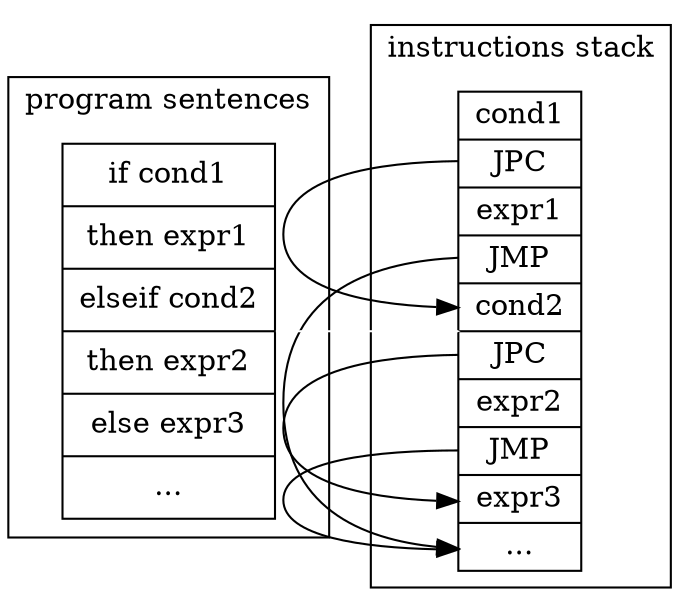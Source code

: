 digraph G {
    compound =true
    nodesep=.05;
    rankdir=LR;
    node [shape=record,width=.1,height=.1];
    subgraph cluster_stack{
        label = "instructions stack"
        node0 [label = "<f0>cond1 |<f1> JPC|<f2>expr1 |<f3> JMP|<f4>cond2 |<f5> JPC|<f6>expr2 | <f7>JMP|<f8> expr3|<f9> ...",height=2.5];
        node0:f1 -> node0:f4;
        node0:f3 -> node0:f9;
        node0:f5 -> node0:f8;
        node0:f7 -> node0:f9;
    }
    subgraph cluster_elseif{
        label = "program sentences"
        node1 [label = "<f0>if cond1 |<f1>then expr1|<f2>elseif cond2 |<f3> then expr2|<f4>else expr3| ...",height=2.5];
    }
    node1 -> node0 [color ="white" ,ltail=cluster_stack, lhead=cluster_elseif];
}